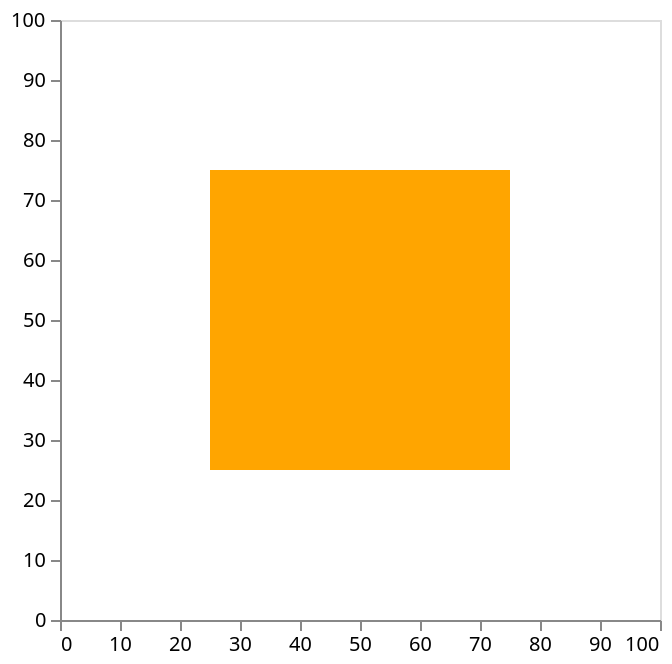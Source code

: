 {
  "$schema": "https://vega.github.io/schema/vega/v5.json",
  "description": "A scatterplot showing horsepower and miles per gallons for various cars.",
  "background": "white",
  "padding": 5,
  "width": 300,
  "height": 300,
  "style": "cell",
  "data": [{"name": "source_0", "values": [{}]}],
  "signals": [
    {
      "name": "x",
      "value": 25,
      "bind": {"input": "range", "min": 1, "max": 100, "step": 1}
    },
    {
      "name": "x2",
      "value": 75,
      "bind": {"input": "range", "min": 1, "max": 100, "step": 1}
    },
    {
      "name": "y",
      "value": 25,
      "bind": {"input": "range", "min": 1, "max": 100, "step": 1}
    },
    {
      "name": "y2",
      "value": 75,
      "bind": {"input": "range", "min": 1, "max": 100, "step": 1}
    },
    {
      "name": "cornerRadius",
      "value": 0,
      "bind": {"input": "range", "min": 0, "max": 50, "step": 1}
    }
  ],
  "marks": [
    {
      "name": "marks",
      "type": "rect",
      "style": ["rect"],
      "from": {"data": "source_0"},
      "encode": {
        "update": {
          "cornerRadius": {"signal": "cornerRadius"},
          "fill": {"value": "orange"},
          "x": {"scale": "x", "signal": "x"},
          "x2": {"scale": "x", "signal": "x2"},
          "y": {"scale": "y", "signal": "y"},
          "y2": {"scale": "y", "signal": "y2"}
        }
      }
    }
  ],
  "scales": [
    {
      "name": "x",
      "type": "linear",
      "domain": [0, 100],
      "range": [0, {"signal": "width"}],
      "zero": true
    },
    {
      "name": "y",
      "type": "linear",
      "domain": [0, 100],
      "range": [{"signal": "height"}, 0],
      "zero": true
    }
  ],
  "axes": [
    {
      "scale": "x",
      "orient": "bottom",
      "grid": false,
      "labelFlush": true,
      "labelOverlap": true,
      "tickCount": {"signal": "ceil(width/40)"},
      "zindex": 0
    },
    {
      "scale": "y",
      "orient": "left",
      "grid": false,
      "labelOverlap": true,
      "tickCount": {"signal": "ceil(height/40)"},
      "zindex": 0
    }
  ]
}
